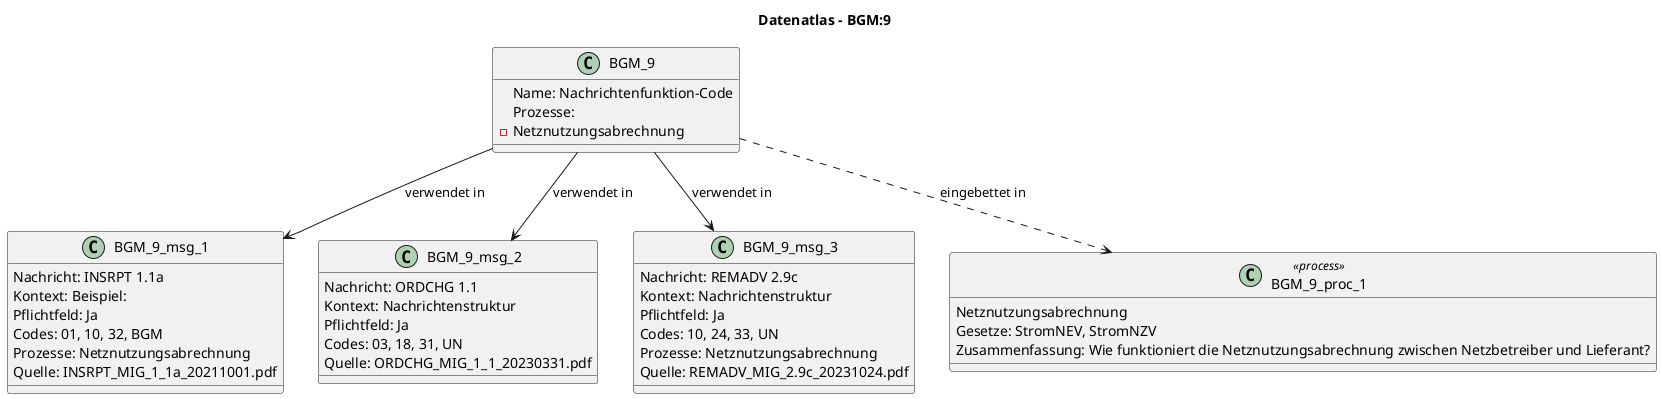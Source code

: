 @startuml
title Datenatlas – BGM:9
class BGM_9 {
  Name: Nachrichtenfunktion-Code
  Prozesse:
    - Netznutzungsabrechnung
}
class BGM_9_msg_1 {
  Nachricht: INSRPT 1.1a
  Kontext: Beispiel:
  Pflichtfeld: Ja
  Codes: 01, 10, 32, BGM
  Prozesse: Netznutzungsabrechnung
  Quelle: INSRPT_MIG_1_1a_20211001.pdf
}
BGM_9 --> BGM_9_msg_1 : verwendet in
class BGM_9_msg_2 {
  Nachricht: ORDCHG 1.1
  Kontext: Nachrichtenstruktur
  Pflichtfeld: Ja
  Codes: 03, 18, 31, UN
  Quelle: ORDCHG_MIG_1_1_20230331.pdf
}
BGM_9 --> BGM_9_msg_2 : verwendet in
class BGM_9_msg_3 {
  Nachricht: REMADV 2.9c
  Kontext: Nachrichtenstruktur
  Pflichtfeld: Ja
  Codes: 10, 24, 33, UN
  Prozesse: Netznutzungsabrechnung
  Quelle: REMADV_MIG_2.9c_20231024.pdf
}
BGM_9 --> BGM_9_msg_3 : verwendet in
class BGM_9_proc_1 <<process>> {
  Netznutzungsabrechnung
  Gesetze: StromNEV, StromNZV
  Zusammenfassung: Wie funktioniert die Netznutzungsabrechnung zwischen Netzbetreiber und Lieferant?
}
BGM_9 ..> BGM_9_proc_1 : eingebettet in
@enduml